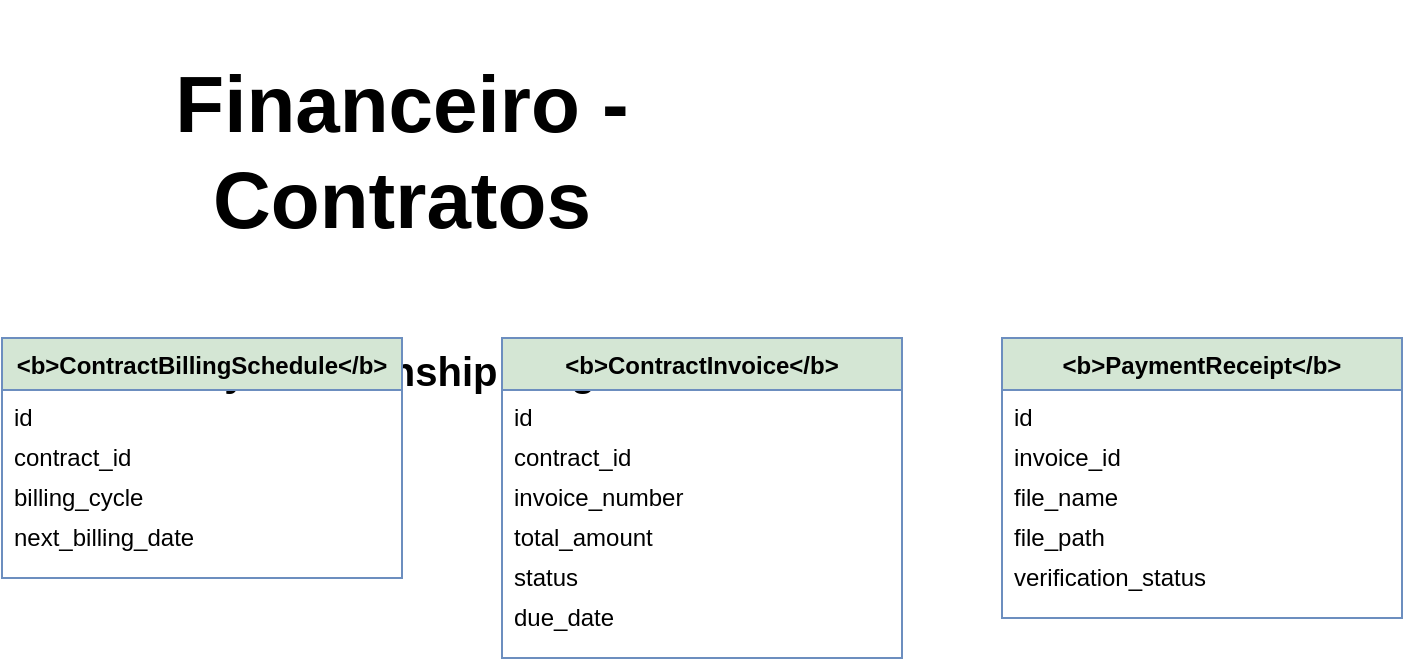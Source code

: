 <?xml version='1.0' encoding='utf-8'?>
<mxfile version="22.1.0" type="device">
  <diagram name="ERD - Pro Team Care" id="erd-diagram">
    <mxGraphModel dx="1500" dy="1000" grid="1" gridSize="10" guides="1" tooltips="1" connect="1" arrows="1" fold="1" page="1" pageScale="1" pageWidth="4000" pageHeight="3000" math="0" shadow="0">
      <root>
        <mxCell id="0" />
        <mxCell id="1" parent="0" />
        <mxCell id="title" value="&lt;h1&gt;Financeiro - Contratos&lt;/h1&gt;&lt;br/&gt;Entity Relationship Diagram" style="text;html=1;strokeColor=none;fillColor=none;align=center;verticalAlign=middle;whiteSpace=wrap;rounded=0;fontSize=20;fontStyle=1" vertex="1" parent="1">
          <mxGeometry x="50" y="20" width="400" height="60" as="geometry" />
        </mxCell>
        <mxCell id="table_1000" value="&lt;b&gt;ContractBillingSchedule&lt;/b&gt;" style="swimlane;fontStyle=1;align=center;verticalAlign=top;childLayout=stackLayout;horizontal=1;startSize=26;horizontalStack=0;resizeParent=1;resizeParentMax=0;resizeLast=0;collapsible=1;marginBottom=0;fillColor=#D4E6D4;strokeColor=#6c8ebf;" vertex="1" parent="1">
          <mxGeometry x="50" y="120" width="200" height="120" as="geometry" />
        </mxCell>
        <mxCell id="field_1000_0" value="id" style="text;align=left;verticalAlign=top;spacingLeft=4;spacingRight=4;overflow=hidden;rotatable=0;points=[[0,0.5],[1,0.5]];portConstraint=eastwest;" vertex="1" parent="table_1000">
          <mxGeometry y="26" width="200" height="20" as="geometry" />
        </mxCell>
        <mxCell id="field_1000_1" value="contract_id" style="text;align=left;verticalAlign=top;spacingLeft=4;spacingRight=4;overflow=hidden;rotatable=0;points=[[0,0.5],[1,0.5]];portConstraint=eastwest;" vertex="1" parent="table_1000">
          <mxGeometry y="46" width="200" height="20" as="geometry" />
        </mxCell>
        <mxCell id="field_1000_2" value="billing_cycle" style="text;align=left;verticalAlign=top;spacingLeft=4;spacingRight=4;overflow=hidden;rotatable=0;points=[[0,0.5],[1,0.5]];portConstraint=eastwest;" vertex="1" parent="table_1000">
          <mxGeometry y="66" width="200" height="20" as="geometry" />
        </mxCell>
        <mxCell id="field_1000_3" value="next_billing_date" style="text;align=left;verticalAlign=top;spacingLeft=4;spacingRight=4;overflow=hidden;rotatable=0;points=[[0,0.5],[1,0.5]];portConstraint=eastwest;" vertex="1" parent="table_1000">
          <mxGeometry y="86" width="200" height="20" as="geometry" />
        </mxCell>
        <mxCell id="table_1001" value="&lt;b&gt;ContractInvoice&lt;/b&gt;" style="swimlane;fontStyle=1;align=center;verticalAlign=top;childLayout=stackLayout;horizontal=1;startSize=26;horizontalStack=0;resizeParent=1;resizeParentMax=0;resizeLast=0;collapsible=1;marginBottom=0;fillColor=#D4E6D4;strokeColor=#6c8ebf;" vertex="1" parent="1">
          <mxGeometry x="300" y="120" width="200" height="160" as="geometry" />
        </mxCell>
        <mxCell id="field_1001_0" value="id" style="text;align=left;verticalAlign=top;spacingLeft=4;spacingRight=4;overflow=hidden;rotatable=0;points=[[0,0.5],[1,0.5]];portConstraint=eastwest;" vertex="1" parent="table_1001">
          <mxGeometry y="26" width="200" height="20" as="geometry" />
        </mxCell>
        <mxCell id="field_1001_1" value="contract_id" style="text;align=left;verticalAlign=top;spacingLeft=4;spacingRight=4;overflow=hidden;rotatable=0;points=[[0,0.5],[1,0.5]];portConstraint=eastwest;" vertex="1" parent="table_1001">
          <mxGeometry y="46" width="200" height="20" as="geometry" />
        </mxCell>
        <mxCell id="field_1001_2" value="invoice_number" style="text;align=left;verticalAlign=top;spacingLeft=4;spacingRight=4;overflow=hidden;rotatable=0;points=[[0,0.5],[1,0.5]];portConstraint=eastwest;" vertex="1" parent="table_1001">
          <mxGeometry y="66" width="200" height="20" as="geometry" />
        </mxCell>
        <mxCell id="field_1001_3" value="total_amount" style="text;align=left;verticalAlign=top;spacingLeft=4;spacingRight=4;overflow=hidden;rotatable=0;points=[[0,0.5],[1,0.5]];portConstraint=eastwest;" vertex="1" parent="table_1001">
          <mxGeometry y="86" width="200" height="20" as="geometry" />
        </mxCell>
        <mxCell id="field_1001_4" value="status" style="text;align=left;verticalAlign=top;spacingLeft=4;spacingRight=4;overflow=hidden;rotatable=0;points=[[0,0.5],[1,0.5]];portConstraint=eastwest;" vertex="1" parent="table_1001">
          <mxGeometry y="106" width="200" height="20" as="geometry" />
        </mxCell>
        <mxCell id="field_1001_5" value="due_date" style="text;align=left;verticalAlign=top;spacingLeft=4;spacingRight=4;overflow=hidden;rotatable=0;points=[[0,0.5],[1,0.5]];portConstraint=eastwest;" vertex="1" parent="table_1001">
          <mxGeometry y="126" width="200" height="20" as="geometry" />
        </mxCell>
        <mxCell id="table_1002" value="&lt;b&gt;PaymentReceipt&lt;/b&gt;" style="swimlane;fontStyle=1;align=center;verticalAlign=top;childLayout=stackLayout;horizontal=1;startSize=26;horizontalStack=0;resizeParent=1;resizeParentMax=0;resizeLast=0;collapsible=1;marginBottom=0;fillColor=#D4E6D4;strokeColor=#6c8ebf;" vertex="1" parent="1">
          <mxGeometry x="550" y="120" width="200" height="140" as="geometry" />
        </mxCell>
        <mxCell id="field_1002_0" value="id" style="text;align=left;verticalAlign=top;spacingLeft=4;spacingRight=4;overflow=hidden;rotatable=0;points=[[0,0.5],[1,0.5]];portConstraint=eastwest;" vertex="1" parent="table_1002">
          <mxGeometry y="26" width="200" height="20" as="geometry" />
        </mxCell>
        <mxCell id="field_1002_1" value="invoice_id" style="text;align=left;verticalAlign=top;spacingLeft=4;spacingRight=4;overflow=hidden;rotatable=0;points=[[0,0.5],[1,0.5]];portConstraint=eastwest;" vertex="1" parent="table_1002">
          <mxGeometry y="46" width="200" height="20" as="geometry" />
        </mxCell>
        <mxCell id="field_1002_2" value="file_name" style="text;align=left;verticalAlign=top;spacingLeft=4;spacingRight=4;overflow=hidden;rotatable=0;points=[[0,0.5],[1,0.5]];portConstraint=eastwest;" vertex="1" parent="table_1002">
          <mxGeometry y="66" width="200" height="20" as="geometry" />
        </mxCell>
        <mxCell id="field_1002_3" value="file_path" style="text;align=left;verticalAlign=top;spacingLeft=4;spacingRight=4;overflow=hidden;rotatable=0;points=[[0,0.5],[1,0.5]];portConstraint=eastwest;" vertex="1" parent="table_1002">
          <mxGeometry y="86" width="200" height="20" as="geometry" />
        </mxCell>
        <mxCell id="field_1002_4" value="verification_status" style="text;align=left;verticalAlign=top;spacingLeft=4;spacingRight=4;overflow=hidden;rotatable=0;points=[[0,0.5],[1,0.5]];portConstraint=eastwest;" vertex="1" parent="table_1002">
          <mxGeometry y="106" width="200" height="20" as="geometry" />
        </mxCell>
      </root>
    </mxGraphModel>
  </diagram>
</mxfile>